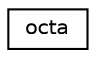 digraph "Graphical Class Hierarchy"
{
  edge [fontname="Helvetica",fontsize="10",labelfontname="Helvetica",labelfontsize="10"];
  node [fontname="Helvetica",fontsize="10",shape=record];
  rankdir="LR";
  Node1 [label="octa",height=0.2,width=0.4,color="black", fillcolor="white", style="filled",URL="$structocta.html",tooltip="*********************** STRUCTURES "];
}
